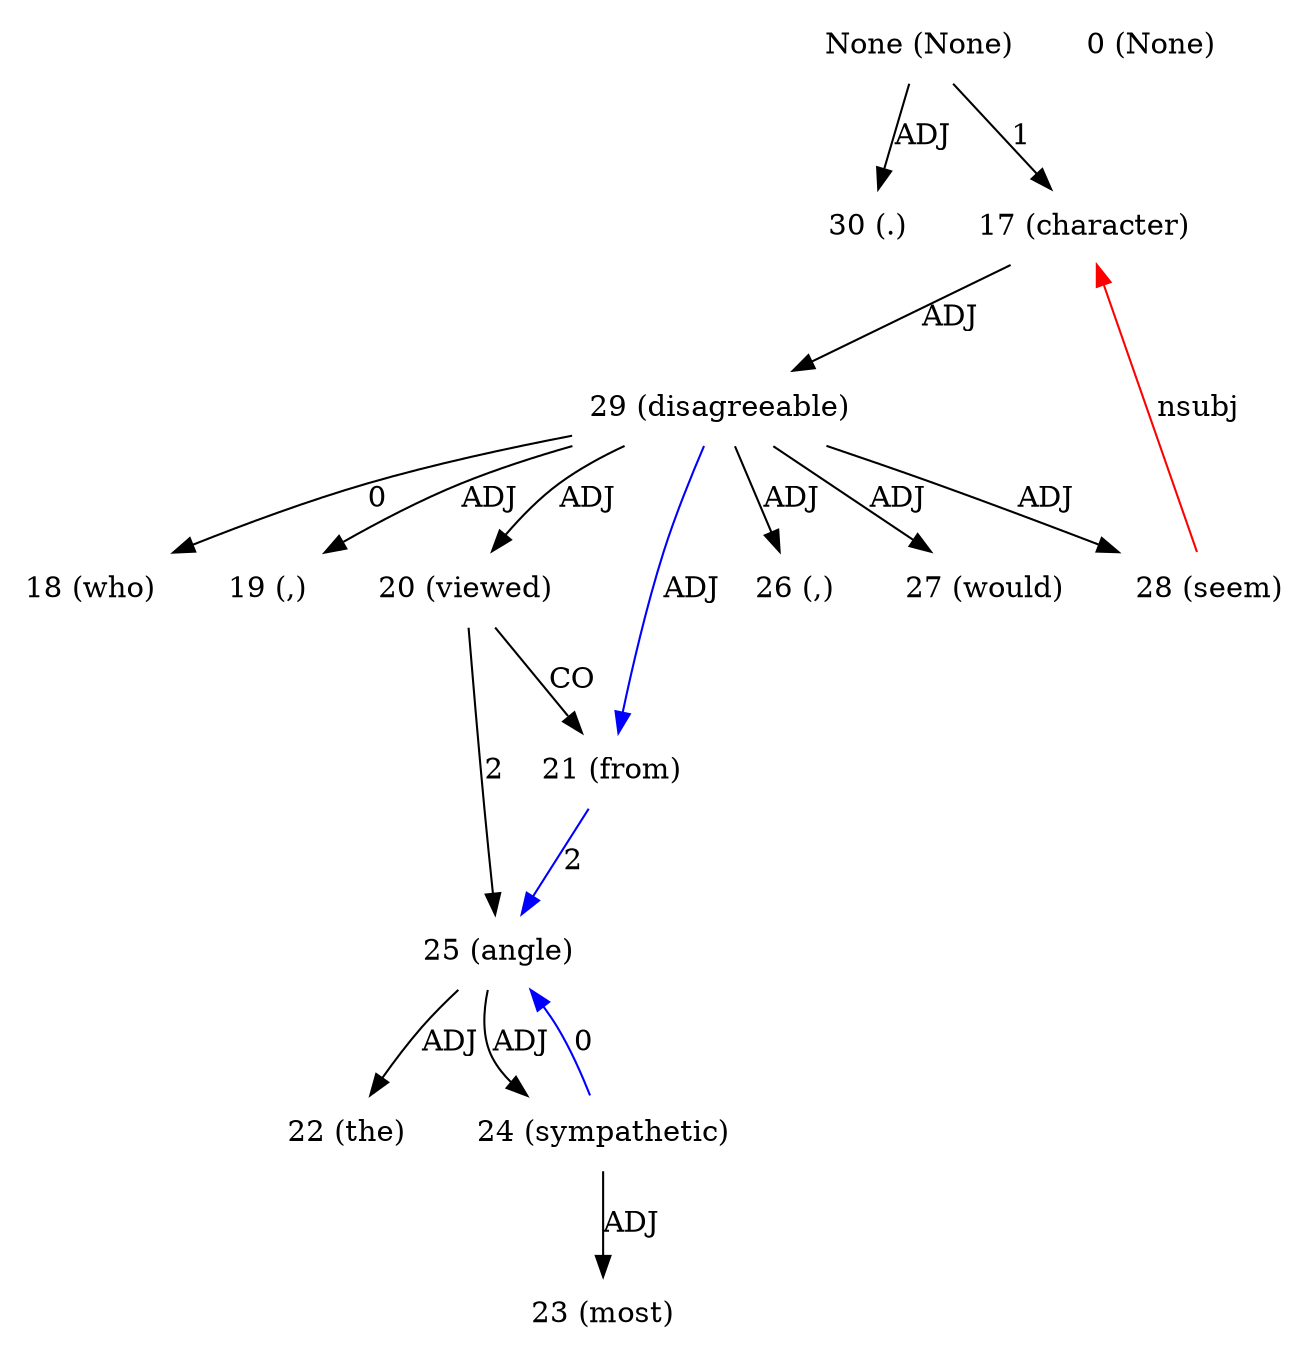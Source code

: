 digraph G{
edge [dir=forward]
node [shape=plaintext]

None [label="None (None)"]
None -> 30 [label="ADJ"]
None [label="None (None)"]
None -> 17 [label="1"]
0 [label="0 (None)"]
17 [label="17 (character)"]
17 -> 29 [label="ADJ"]
28 -> 17 [label="nsubj", color="red"]
18 [label="18 (who)"]
19 [label="19 (,)"]
20 [label="20 (viewed)"]
20 -> 25 [label="2"]
20 -> 21 [label="CO"]
21 [label="21 (from)"]
21 -> 25 [label="2", color="blue"]
22 [label="22 (the)"]
23 [label="23 (most)"]
24 [label="24 (sympathetic)"]
24 -> 25 [label="0", color="blue"]
24 -> 23 [label="ADJ"]
25 [label="25 (angle)"]
25 -> 22 [label="ADJ"]
25 -> 24 [label="ADJ"]
26 [label="26 (,)"]
27 [label="27 (would)"]
28 [label="28 (seem)"]
29 [label="29 (disagreeable)"]
29 -> 18 [label="0"]
29 -> 19 [label="ADJ"]
29 -> 20 [label="ADJ"]
29 -> 26 [label="ADJ"]
29 -> 27 [label="ADJ"]
29 -> 28 [label="ADJ"]
29 -> 21 [label="ADJ", color="blue"]
30 [label="30 (.)"]
}
